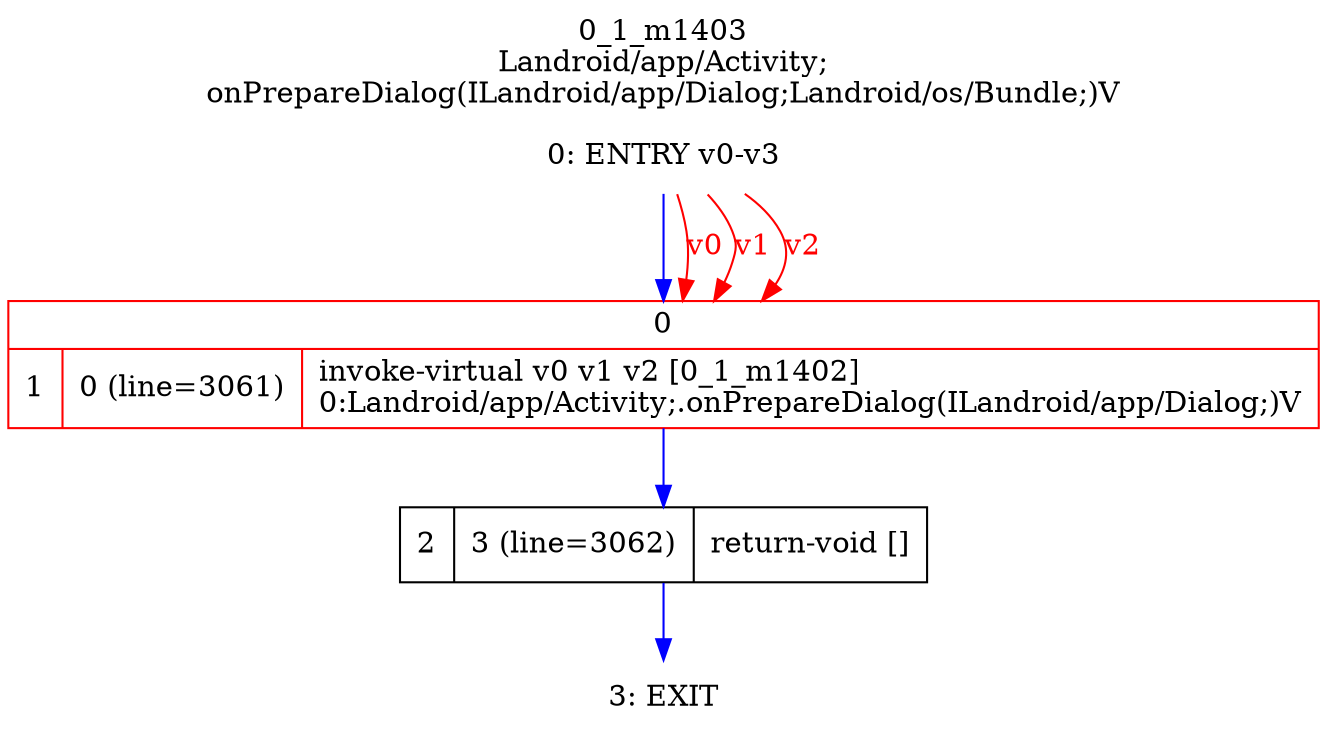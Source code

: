 digraph G {
rankdir=UD;
labelloc=t;
label="0_1_m1403\nLandroid/app/Activity;
onPrepareDialog(ILandroid/app/Dialog;Landroid/os/Bundle;)V";
0[label="0: ENTRY v0-v3",shape=plaintext];
1[label="{0|{1|0 (line=3061)|invoke-virtual v0 v1 v2 [0_1_m1402]\l0:Landroid/app/Activity;.onPrepareDialog(ILandroid/app/Dialog;)V\l}}",shape=record,URL="0_1_m1402.dot", color=red];
2[label="2|3 (line=3062)|return-void []\l",shape=record];
3[label="3: EXIT",shape=plaintext];
0->1 [color=blue, fontcolor=blue,weight=100, taillabel=""];
1->2 [color=blue, fontcolor=blue,weight=100, taillabel=""];
2->3 [color=blue, fontcolor=blue,weight=100, taillabel=""];
0->1 [color=red, fontcolor=red, label="v0"];
0->1 [color=red, fontcolor=red, label="v1"];
0->1 [color=red, fontcolor=red, label="v2"];
}
